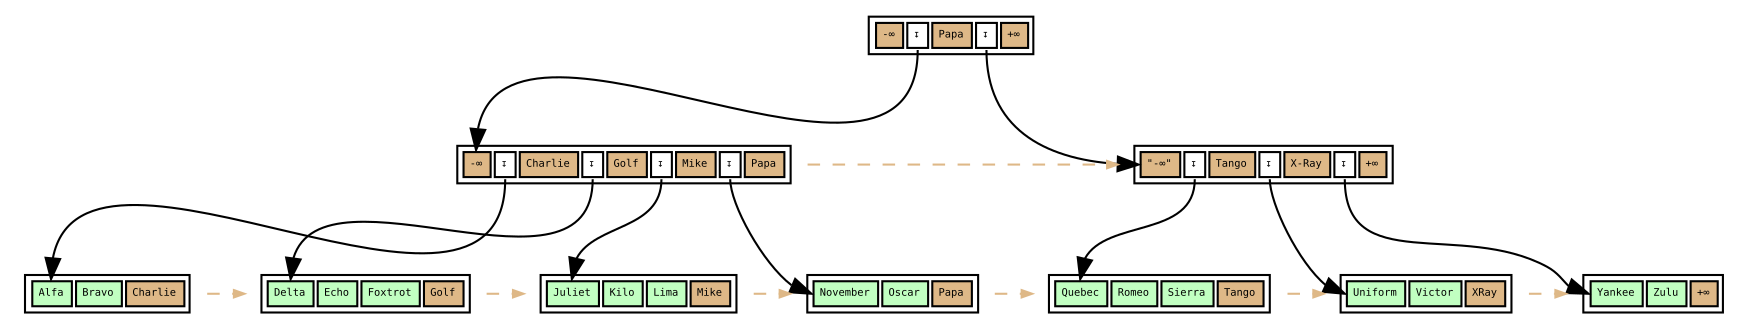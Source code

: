 // Example B-Tree graph
//
// Breadth-first order
//
// Start from root, go left to right
//
// Workflow:
//
// $ dot -T svg btree.dot -o btree.svg;

digraph nbtree {
graph [fontname = "monospace"];
node [shape = none,height=.1,fontname = "monospace",fontsize=5];
// Level 2 (Root internal level)
rootnode[ label=<<table>
                    <tr>
                        <td bgcolor='burlywood' port="s0">-&infin;</td>
                        <td bgcolor='#FFFFFF' port="d0">&#8615;</td>
                        <td bgcolor='burlywood' port="s1">Papa</td>
                        <td bgcolor='#FFFFFF' port="d1">&#8615;</td>
                        <td bgcolor='burlywood' port="hk">+&infin;</td>
                    </tr>
                </table>
               >
        ];
// Downlink arrows to children:
"rootnode":d0 -> "leftinternal":s0
"rootnode":d1 -> "rightinternal":s0
// sibling pointer:
// (None)


// Level 1 (Internal level)
// Downlinks + highkey:
leftinternal[ label=<<table>
                    <tr>
                        <td bgcolor='burlywood' port="s0">-&infin;</td>
                        <td bgcolor='#FFFFFF' port="d0">&#8615;</td>
                        <td bgcolor='burlywood' port="s1">Charlie</td>
                        <td bgcolor='#FFFFFF' port="d1">&#8615;</td>
                        <td bgcolor='burlywood' port="s2">Golf</td>
                        <td bgcolor='#FFFFFF' port="d2">&#8615;</td>
                        <td bgcolor='burlywood' port="s3">Mike</td>
                        <td bgcolor='#FFFFFF' port="d3">&#8615;</td>
                        <td bgcolor='burlywood' port="hk">Papa</td>
                    </tr>
                </table>
               >
        ];
// Downlink arrows to children:
"leftinternal":d0 -> "leafnode_1":t0
"leftinternal":d1 -> "leafnode_2":t0
"leftinternal":d2 -> "leafnode_3":t0
"leftinternal":d3 -> "leafnode_4":t0
// sibling pointer:
"leftinternal" -> "rightinternal"[constraint=false,color=burlywood,style=dashed,arrowsize=0.5]
// Downlinks + highkey:
rightinternal[ label=<<table>
                    <tr>
                        <td bgcolor='burlywood' port="s0">&quot;-&infin;&quot;</td>
                        <td bgcolor='#FFFFFF' port="d0">&#8615;</td>
                        <td bgcolor='burlywood' port="s1">Tango</td>
                        <td bgcolor='#FFFFFF' port="d1">&#8615;</td>
                        <td bgcolor='burlywood' port="s2">X-Ray</td>
                        <td bgcolor='#FFFFFF' port="d2">&#8615;</td>
                        <td bgcolor='burlywood' port="hk">+&infin;</td>
                    </tr>
                </table>
               >
        ];
// Downlink arrows to children:
"rightinternal":d0 -> "leafnode_5":t0
"rightinternal":d1 -> "leafnode_6":t0
"rightinternal":d2 -> "leafnode_7":t0
// sibling pointer:
// (None)


// Level 0 (leaf level)
leafnode_1[ label=<<table>
                    <tr>
                        <td bgcolor='darkseagreen1' port="t0">Alfa</td>
                        <td bgcolor='darkseagreen1' port="t1">Bravo</td>
                        <td bgcolor='burlywood' port="hk">Charlie</td>
                    </tr>
                </table>
               >
        ];
// sibling pointer:
"leafnode_1" -> "leafnode_2"[constraint=false,color=burlywood,style=dashed,arrowsize=0.5]
leafnode_2[ label=<<table>
                    <tr>
                        <td bgcolor='darkseagreen1' port="t0">Delta</td>
                        <td bgcolor='darkseagreen1' port="t1">Echo</td>
                        <td bgcolor='darkseagreen1' port="t2">Foxtrot</td>
                        <td bgcolor='burlywood' port="hk">Golf</td>
                    </tr>
                </table>
               >
        ];
// sibling pointer:
"leafnode_2" -> "leafnode_3"[constraint=false,color=burlywood,style=dashed,arrowsize=0.5]
leafnode_3[ label=<<table>
                    <tr>
                        <td bgcolor='darkseagreen1' port="t0">Juliet</td>
                        <td bgcolor='darkseagreen1' port="t1">Kilo</td>
                        <td bgcolor='darkseagreen1' port="t2">Lima</td>
                        <td bgcolor='burlywood' port="hk">Mike</td>
                    </tr>
                </table>
               >
        ];
// sibling pointer:
"leafnode_3" -> "leafnode_4"[constraint=false,color=burlywood,style=dashed,arrowsize=0.5]
leafnode_4[ label=<<table>
                    <tr>
                        <td bgcolor='darkseagreen1' port="t0">November</td>
                        <td bgcolor='darkseagreen1' port="t1">Oscar</td>
                        <td bgcolor='burlywood' port="hk">Papa</td>
                    </tr>
                </table>
               >
        ];
// sibling pointer:
"leafnode_4" -> "leafnode_5"[constraint=false,color=burlywood,style=dashed,arrowsize=0.5]
leafnode_5[ label=<<table>
                    <tr>
                        <td bgcolor='darkseagreen1' port="t0">Quebec</td>
                        <td bgcolor='darkseagreen1' port="t1">Romeo</td>
                        <td bgcolor='darkseagreen1' port="t2">Sierra</td>
                        <td bgcolor='burlywood' port="hk">Tango</td>
                    </tr>
                </table>
               >
        ];
// sibling pointer:
"leafnode_5" -> "leafnode_6"[constraint=false,color=burlywood,style=dashed,arrowsize=0.5]
leafnode_6[ label=<<table>
                    <tr>
                        <td bgcolor='darkseagreen1' port="t0">Uniform</td>
                        <td bgcolor='darkseagreen1' port="t1">Victor</td>
                        <td bgcolor='burlywood' port="hk">XRay</td>
                    </tr>
                </table>
               >
        ];
// sibling pointer:
"leafnode_6" -> "leafnode_7"[constraint=false,color=burlywood,style=dashed,arrowsize=0.5]
leafnode_7[ label=<<table>
                    <tr>
                        <td bgcolor='darkseagreen1' port="t0">Yankee</td>
                        <td bgcolor='darkseagreen1' port="t1">Zulu</td>
                        <td bgcolor='burlywood' port="hk">+&infin;</td>
                    </tr>
                </table>
               >
        ];
// sibling pointer:
// (None)

// Force alignment from root to internal to leaf levels:
edge[style=invis];
"rootnode":s1 -> "leafnode_4":hk
"leftinternal":hk -> "leafnode_4":hk
}
